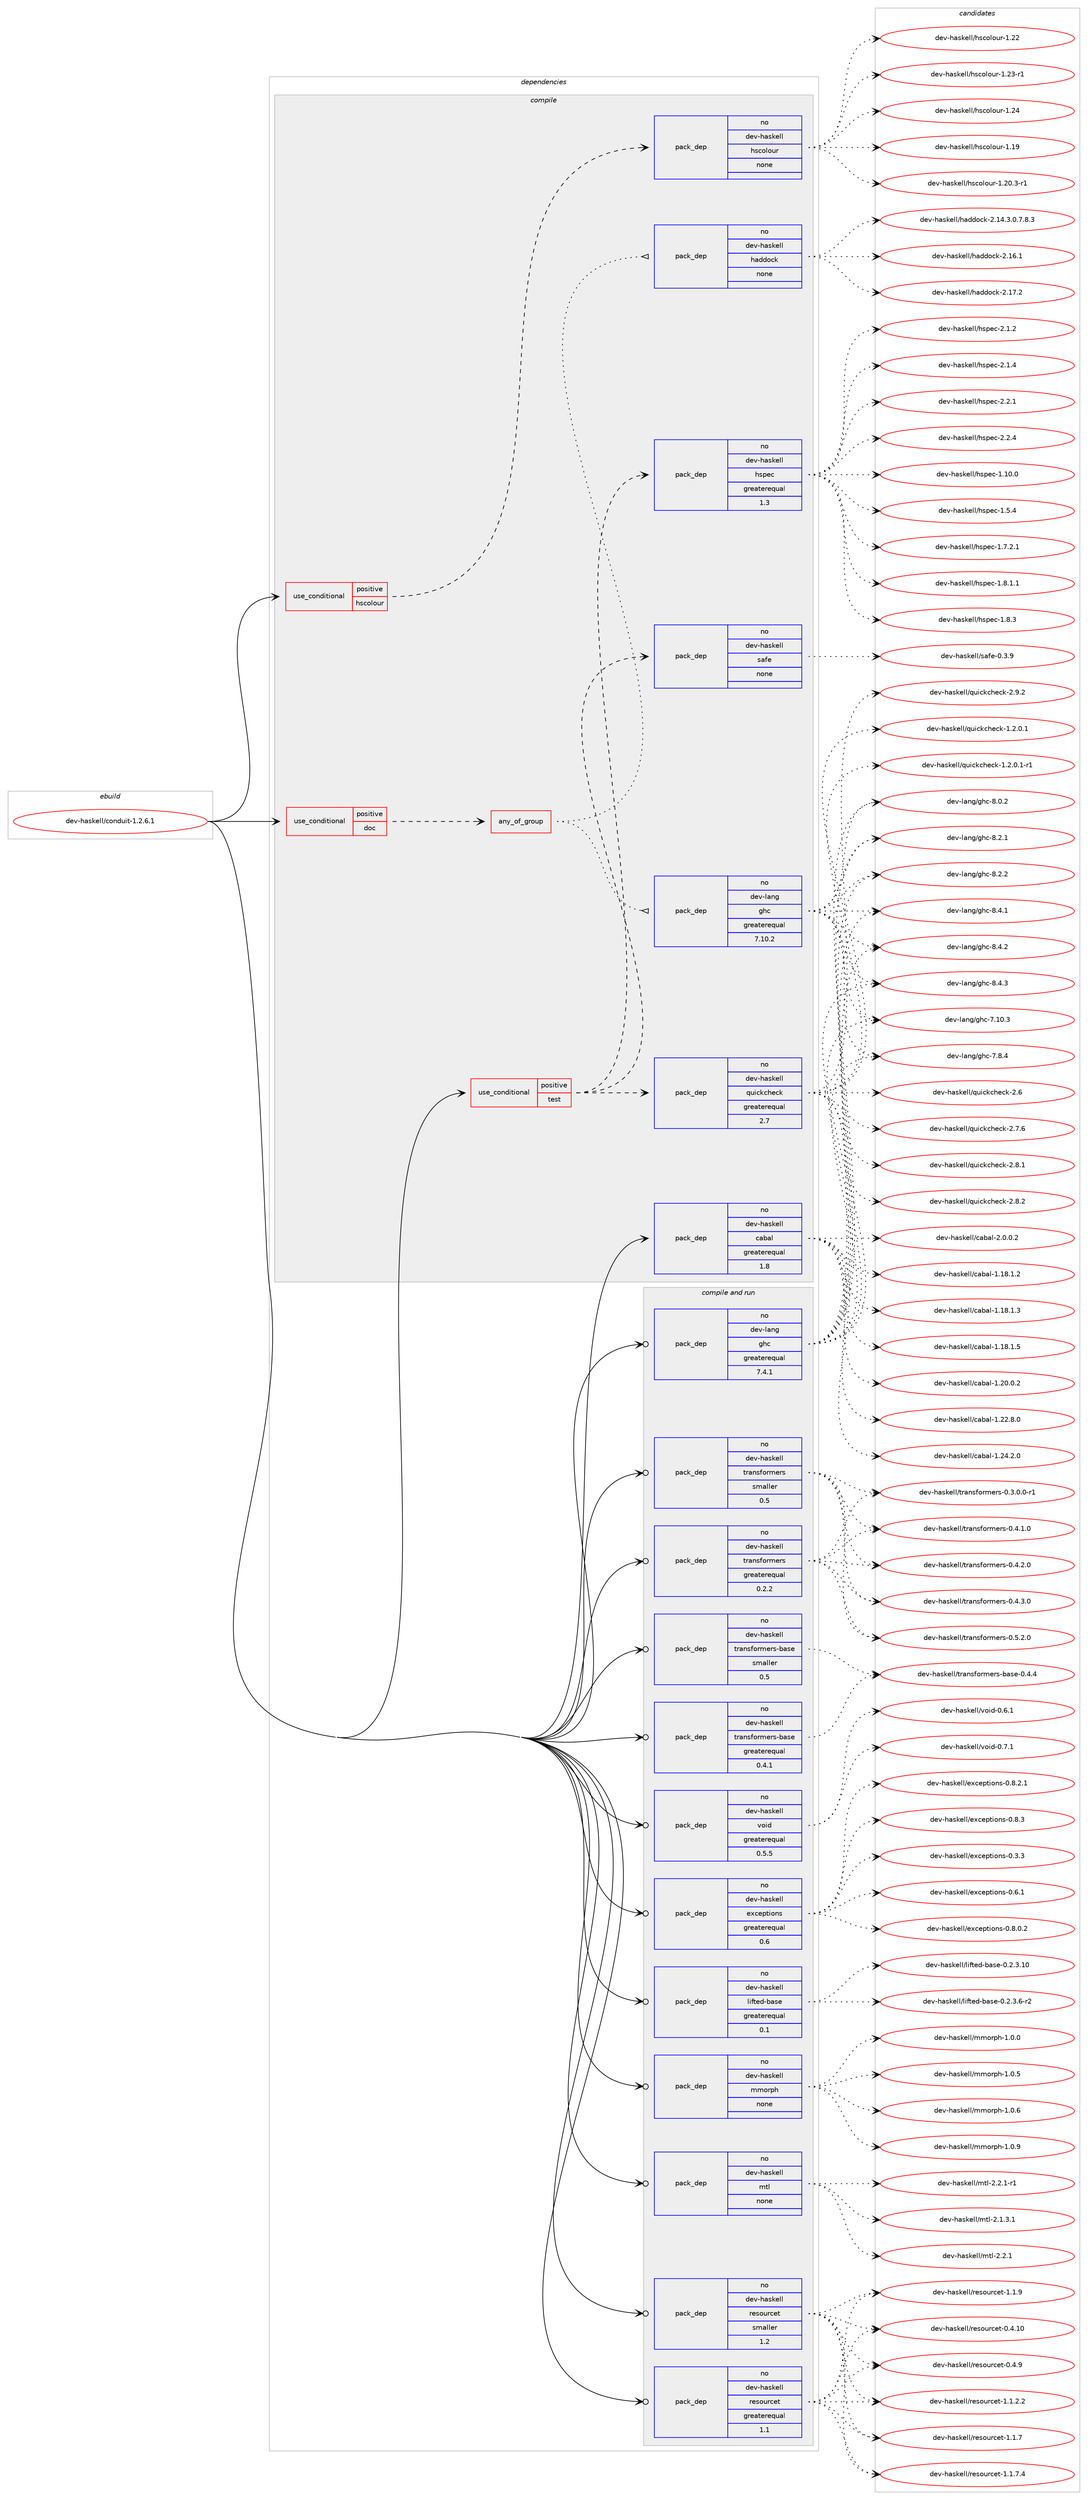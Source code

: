 digraph prolog {

# *************
# Graph options
# *************

newrank=true;
concentrate=true;
compound=true;
graph [rankdir=LR,fontname=Helvetica,fontsize=10,ranksep=1.5];#, ranksep=2.5, nodesep=0.2];
edge  [arrowhead=vee];
node  [fontname=Helvetica,fontsize=10];

# **********
# The ebuild
# **********

subgraph cluster_leftcol {
color=gray;
rank=same;
label=<<i>ebuild</i>>;
id [label="dev-haskell/conduit-1.2.6.1", color=red, width=4, href="../dev-haskell/conduit-1.2.6.1.svg"];
}

# ****************
# The dependencies
# ****************

subgraph cluster_midcol {
color=gray;
label=<<i>dependencies</i>>;
subgraph cluster_compile {
fillcolor="#eeeeee";
style=filled;
label=<<i>compile</i>>;
subgraph cond359084 {
dependency1329416 [label=<<TABLE BORDER="0" CELLBORDER="1" CELLSPACING="0" CELLPADDING="4"><TR><TD ROWSPAN="3" CELLPADDING="10">use_conditional</TD></TR><TR><TD>positive</TD></TR><TR><TD>doc</TD></TR></TABLE>>, shape=none, color=red];
subgraph any20695 {
dependency1329417 [label=<<TABLE BORDER="0" CELLBORDER="1" CELLSPACING="0" CELLPADDING="4"><TR><TD CELLPADDING="10">any_of_group</TD></TR></TABLE>>, shape=none, color=red];subgraph pack949085 {
dependency1329418 [label=<<TABLE BORDER="0" CELLBORDER="1" CELLSPACING="0" CELLPADDING="4" WIDTH="220"><TR><TD ROWSPAN="6" CELLPADDING="30">pack_dep</TD></TR><TR><TD WIDTH="110">no</TD></TR><TR><TD>dev-haskell</TD></TR><TR><TD>haddock</TD></TR><TR><TD>none</TD></TR><TR><TD></TD></TR></TABLE>>, shape=none, color=blue];
}
dependency1329417:e -> dependency1329418:w [weight=20,style="dotted",arrowhead="oinv"];
subgraph pack949086 {
dependency1329419 [label=<<TABLE BORDER="0" CELLBORDER="1" CELLSPACING="0" CELLPADDING="4" WIDTH="220"><TR><TD ROWSPAN="6" CELLPADDING="30">pack_dep</TD></TR><TR><TD WIDTH="110">no</TD></TR><TR><TD>dev-lang</TD></TR><TR><TD>ghc</TD></TR><TR><TD>greaterequal</TD></TR><TR><TD>7.10.2</TD></TR></TABLE>>, shape=none, color=blue];
}
dependency1329417:e -> dependency1329419:w [weight=20,style="dotted",arrowhead="oinv"];
}
dependency1329416:e -> dependency1329417:w [weight=20,style="dashed",arrowhead="vee"];
}
id:e -> dependency1329416:w [weight=20,style="solid",arrowhead="vee"];
subgraph cond359085 {
dependency1329420 [label=<<TABLE BORDER="0" CELLBORDER="1" CELLSPACING="0" CELLPADDING="4"><TR><TD ROWSPAN="3" CELLPADDING="10">use_conditional</TD></TR><TR><TD>positive</TD></TR><TR><TD>hscolour</TD></TR></TABLE>>, shape=none, color=red];
subgraph pack949087 {
dependency1329421 [label=<<TABLE BORDER="0" CELLBORDER="1" CELLSPACING="0" CELLPADDING="4" WIDTH="220"><TR><TD ROWSPAN="6" CELLPADDING="30">pack_dep</TD></TR><TR><TD WIDTH="110">no</TD></TR><TR><TD>dev-haskell</TD></TR><TR><TD>hscolour</TD></TR><TR><TD>none</TD></TR><TR><TD></TD></TR></TABLE>>, shape=none, color=blue];
}
dependency1329420:e -> dependency1329421:w [weight=20,style="dashed",arrowhead="vee"];
}
id:e -> dependency1329420:w [weight=20,style="solid",arrowhead="vee"];
subgraph cond359086 {
dependency1329422 [label=<<TABLE BORDER="0" CELLBORDER="1" CELLSPACING="0" CELLPADDING="4"><TR><TD ROWSPAN="3" CELLPADDING="10">use_conditional</TD></TR><TR><TD>positive</TD></TR><TR><TD>test</TD></TR></TABLE>>, shape=none, color=red];
subgraph pack949088 {
dependency1329423 [label=<<TABLE BORDER="0" CELLBORDER="1" CELLSPACING="0" CELLPADDING="4" WIDTH="220"><TR><TD ROWSPAN="6" CELLPADDING="30">pack_dep</TD></TR><TR><TD WIDTH="110">no</TD></TR><TR><TD>dev-haskell</TD></TR><TR><TD>hspec</TD></TR><TR><TD>greaterequal</TD></TR><TR><TD>1.3</TD></TR></TABLE>>, shape=none, color=blue];
}
dependency1329422:e -> dependency1329423:w [weight=20,style="dashed",arrowhead="vee"];
subgraph pack949089 {
dependency1329424 [label=<<TABLE BORDER="0" CELLBORDER="1" CELLSPACING="0" CELLPADDING="4" WIDTH="220"><TR><TD ROWSPAN="6" CELLPADDING="30">pack_dep</TD></TR><TR><TD WIDTH="110">no</TD></TR><TR><TD>dev-haskell</TD></TR><TR><TD>quickcheck</TD></TR><TR><TD>greaterequal</TD></TR><TR><TD>2.7</TD></TR></TABLE>>, shape=none, color=blue];
}
dependency1329422:e -> dependency1329424:w [weight=20,style="dashed",arrowhead="vee"];
subgraph pack949090 {
dependency1329425 [label=<<TABLE BORDER="0" CELLBORDER="1" CELLSPACING="0" CELLPADDING="4" WIDTH="220"><TR><TD ROWSPAN="6" CELLPADDING="30">pack_dep</TD></TR><TR><TD WIDTH="110">no</TD></TR><TR><TD>dev-haskell</TD></TR><TR><TD>safe</TD></TR><TR><TD>none</TD></TR><TR><TD></TD></TR></TABLE>>, shape=none, color=blue];
}
dependency1329422:e -> dependency1329425:w [weight=20,style="dashed",arrowhead="vee"];
}
id:e -> dependency1329422:w [weight=20,style="solid",arrowhead="vee"];
subgraph pack949091 {
dependency1329426 [label=<<TABLE BORDER="0" CELLBORDER="1" CELLSPACING="0" CELLPADDING="4" WIDTH="220"><TR><TD ROWSPAN="6" CELLPADDING="30">pack_dep</TD></TR><TR><TD WIDTH="110">no</TD></TR><TR><TD>dev-haskell</TD></TR><TR><TD>cabal</TD></TR><TR><TD>greaterequal</TD></TR><TR><TD>1.8</TD></TR></TABLE>>, shape=none, color=blue];
}
id:e -> dependency1329426:w [weight=20,style="solid",arrowhead="vee"];
}
subgraph cluster_compileandrun {
fillcolor="#eeeeee";
style=filled;
label=<<i>compile and run</i>>;
subgraph pack949092 {
dependency1329427 [label=<<TABLE BORDER="0" CELLBORDER="1" CELLSPACING="0" CELLPADDING="4" WIDTH="220"><TR><TD ROWSPAN="6" CELLPADDING="30">pack_dep</TD></TR><TR><TD WIDTH="110">no</TD></TR><TR><TD>dev-haskell</TD></TR><TR><TD>exceptions</TD></TR><TR><TD>greaterequal</TD></TR><TR><TD>0.6</TD></TR></TABLE>>, shape=none, color=blue];
}
id:e -> dependency1329427:w [weight=20,style="solid",arrowhead="odotvee"];
subgraph pack949093 {
dependency1329428 [label=<<TABLE BORDER="0" CELLBORDER="1" CELLSPACING="0" CELLPADDING="4" WIDTH="220"><TR><TD ROWSPAN="6" CELLPADDING="30">pack_dep</TD></TR><TR><TD WIDTH="110">no</TD></TR><TR><TD>dev-haskell</TD></TR><TR><TD>lifted-base</TD></TR><TR><TD>greaterequal</TD></TR><TR><TD>0.1</TD></TR></TABLE>>, shape=none, color=blue];
}
id:e -> dependency1329428:w [weight=20,style="solid",arrowhead="odotvee"];
subgraph pack949094 {
dependency1329429 [label=<<TABLE BORDER="0" CELLBORDER="1" CELLSPACING="0" CELLPADDING="4" WIDTH="220"><TR><TD ROWSPAN="6" CELLPADDING="30">pack_dep</TD></TR><TR><TD WIDTH="110">no</TD></TR><TR><TD>dev-haskell</TD></TR><TR><TD>mmorph</TD></TR><TR><TD>none</TD></TR><TR><TD></TD></TR></TABLE>>, shape=none, color=blue];
}
id:e -> dependency1329429:w [weight=20,style="solid",arrowhead="odotvee"];
subgraph pack949095 {
dependency1329430 [label=<<TABLE BORDER="0" CELLBORDER="1" CELLSPACING="0" CELLPADDING="4" WIDTH="220"><TR><TD ROWSPAN="6" CELLPADDING="30">pack_dep</TD></TR><TR><TD WIDTH="110">no</TD></TR><TR><TD>dev-haskell</TD></TR><TR><TD>mtl</TD></TR><TR><TD>none</TD></TR><TR><TD></TD></TR></TABLE>>, shape=none, color=blue];
}
id:e -> dependency1329430:w [weight=20,style="solid",arrowhead="odotvee"];
subgraph pack949096 {
dependency1329431 [label=<<TABLE BORDER="0" CELLBORDER="1" CELLSPACING="0" CELLPADDING="4" WIDTH="220"><TR><TD ROWSPAN="6" CELLPADDING="30">pack_dep</TD></TR><TR><TD WIDTH="110">no</TD></TR><TR><TD>dev-haskell</TD></TR><TR><TD>resourcet</TD></TR><TR><TD>greaterequal</TD></TR><TR><TD>1.1</TD></TR></TABLE>>, shape=none, color=blue];
}
id:e -> dependency1329431:w [weight=20,style="solid",arrowhead="odotvee"];
subgraph pack949097 {
dependency1329432 [label=<<TABLE BORDER="0" CELLBORDER="1" CELLSPACING="0" CELLPADDING="4" WIDTH="220"><TR><TD ROWSPAN="6" CELLPADDING="30">pack_dep</TD></TR><TR><TD WIDTH="110">no</TD></TR><TR><TD>dev-haskell</TD></TR><TR><TD>resourcet</TD></TR><TR><TD>smaller</TD></TR><TR><TD>1.2</TD></TR></TABLE>>, shape=none, color=blue];
}
id:e -> dependency1329432:w [weight=20,style="solid",arrowhead="odotvee"];
subgraph pack949098 {
dependency1329433 [label=<<TABLE BORDER="0" CELLBORDER="1" CELLSPACING="0" CELLPADDING="4" WIDTH="220"><TR><TD ROWSPAN="6" CELLPADDING="30">pack_dep</TD></TR><TR><TD WIDTH="110">no</TD></TR><TR><TD>dev-haskell</TD></TR><TR><TD>transformers</TD></TR><TR><TD>greaterequal</TD></TR><TR><TD>0.2.2</TD></TR></TABLE>>, shape=none, color=blue];
}
id:e -> dependency1329433:w [weight=20,style="solid",arrowhead="odotvee"];
subgraph pack949099 {
dependency1329434 [label=<<TABLE BORDER="0" CELLBORDER="1" CELLSPACING="0" CELLPADDING="4" WIDTH="220"><TR><TD ROWSPAN="6" CELLPADDING="30">pack_dep</TD></TR><TR><TD WIDTH="110">no</TD></TR><TR><TD>dev-haskell</TD></TR><TR><TD>transformers</TD></TR><TR><TD>smaller</TD></TR><TR><TD>0.5</TD></TR></TABLE>>, shape=none, color=blue];
}
id:e -> dependency1329434:w [weight=20,style="solid",arrowhead="odotvee"];
subgraph pack949100 {
dependency1329435 [label=<<TABLE BORDER="0" CELLBORDER="1" CELLSPACING="0" CELLPADDING="4" WIDTH="220"><TR><TD ROWSPAN="6" CELLPADDING="30">pack_dep</TD></TR><TR><TD WIDTH="110">no</TD></TR><TR><TD>dev-haskell</TD></TR><TR><TD>transformers-base</TD></TR><TR><TD>greaterequal</TD></TR><TR><TD>0.4.1</TD></TR></TABLE>>, shape=none, color=blue];
}
id:e -> dependency1329435:w [weight=20,style="solid",arrowhead="odotvee"];
subgraph pack949101 {
dependency1329436 [label=<<TABLE BORDER="0" CELLBORDER="1" CELLSPACING="0" CELLPADDING="4" WIDTH="220"><TR><TD ROWSPAN="6" CELLPADDING="30">pack_dep</TD></TR><TR><TD WIDTH="110">no</TD></TR><TR><TD>dev-haskell</TD></TR><TR><TD>transformers-base</TD></TR><TR><TD>smaller</TD></TR><TR><TD>0.5</TD></TR></TABLE>>, shape=none, color=blue];
}
id:e -> dependency1329436:w [weight=20,style="solid",arrowhead="odotvee"];
subgraph pack949102 {
dependency1329437 [label=<<TABLE BORDER="0" CELLBORDER="1" CELLSPACING="0" CELLPADDING="4" WIDTH="220"><TR><TD ROWSPAN="6" CELLPADDING="30">pack_dep</TD></TR><TR><TD WIDTH="110">no</TD></TR><TR><TD>dev-haskell</TD></TR><TR><TD>void</TD></TR><TR><TD>greaterequal</TD></TR><TR><TD>0.5.5</TD></TR></TABLE>>, shape=none, color=blue];
}
id:e -> dependency1329437:w [weight=20,style="solid",arrowhead="odotvee"];
subgraph pack949103 {
dependency1329438 [label=<<TABLE BORDER="0" CELLBORDER="1" CELLSPACING="0" CELLPADDING="4" WIDTH="220"><TR><TD ROWSPAN="6" CELLPADDING="30">pack_dep</TD></TR><TR><TD WIDTH="110">no</TD></TR><TR><TD>dev-lang</TD></TR><TR><TD>ghc</TD></TR><TR><TD>greaterequal</TD></TR><TR><TD>7.4.1</TD></TR></TABLE>>, shape=none, color=blue];
}
id:e -> dependency1329438:w [weight=20,style="solid",arrowhead="odotvee"];
}
subgraph cluster_run {
fillcolor="#eeeeee";
style=filled;
label=<<i>run</i>>;
}
}

# **************
# The candidates
# **************

subgraph cluster_choices {
rank=same;
color=gray;
label=<<i>candidates</i>>;

subgraph choice949085 {
color=black;
nodesep=1;
choice1001011184510497115107101108108471049710010011199107455046495246514648465546564651 [label="dev-haskell/haddock-2.14.3.0.7.8.3", color=red, width=4,href="../dev-haskell/haddock-2.14.3.0.7.8.3.svg"];
choice100101118451049711510710110810847104971001001119910745504649544649 [label="dev-haskell/haddock-2.16.1", color=red, width=4,href="../dev-haskell/haddock-2.16.1.svg"];
choice100101118451049711510710110810847104971001001119910745504649554650 [label="dev-haskell/haddock-2.17.2", color=red, width=4,href="../dev-haskell/haddock-2.17.2.svg"];
dependency1329418:e -> choice1001011184510497115107101108108471049710010011199107455046495246514648465546564651:w [style=dotted,weight="100"];
dependency1329418:e -> choice100101118451049711510710110810847104971001001119910745504649544649:w [style=dotted,weight="100"];
dependency1329418:e -> choice100101118451049711510710110810847104971001001119910745504649554650:w [style=dotted,weight="100"];
}
subgraph choice949086 {
color=black;
nodesep=1;
choice1001011184510897110103471031049945554649484651 [label="dev-lang/ghc-7.10.3", color=red, width=4,href="../dev-lang/ghc-7.10.3.svg"];
choice10010111845108971101034710310499455546564652 [label="dev-lang/ghc-7.8.4", color=red, width=4,href="../dev-lang/ghc-7.8.4.svg"];
choice10010111845108971101034710310499455646484650 [label="dev-lang/ghc-8.0.2", color=red, width=4,href="../dev-lang/ghc-8.0.2.svg"];
choice10010111845108971101034710310499455646504649 [label="dev-lang/ghc-8.2.1", color=red, width=4,href="../dev-lang/ghc-8.2.1.svg"];
choice10010111845108971101034710310499455646504650 [label="dev-lang/ghc-8.2.2", color=red, width=4,href="../dev-lang/ghc-8.2.2.svg"];
choice10010111845108971101034710310499455646524649 [label="dev-lang/ghc-8.4.1", color=red, width=4,href="../dev-lang/ghc-8.4.1.svg"];
choice10010111845108971101034710310499455646524650 [label="dev-lang/ghc-8.4.2", color=red, width=4,href="../dev-lang/ghc-8.4.2.svg"];
choice10010111845108971101034710310499455646524651 [label="dev-lang/ghc-8.4.3", color=red, width=4,href="../dev-lang/ghc-8.4.3.svg"];
dependency1329419:e -> choice1001011184510897110103471031049945554649484651:w [style=dotted,weight="100"];
dependency1329419:e -> choice10010111845108971101034710310499455546564652:w [style=dotted,weight="100"];
dependency1329419:e -> choice10010111845108971101034710310499455646484650:w [style=dotted,weight="100"];
dependency1329419:e -> choice10010111845108971101034710310499455646504649:w [style=dotted,weight="100"];
dependency1329419:e -> choice10010111845108971101034710310499455646504650:w [style=dotted,weight="100"];
dependency1329419:e -> choice10010111845108971101034710310499455646524649:w [style=dotted,weight="100"];
dependency1329419:e -> choice10010111845108971101034710310499455646524650:w [style=dotted,weight="100"];
dependency1329419:e -> choice10010111845108971101034710310499455646524651:w [style=dotted,weight="100"];
}
subgraph choice949087 {
color=black;
nodesep=1;
choice100101118451049711510710110810847104115991111081111171144549464957 [label="dev-haskell/hscolour-1.19", color=red, width=4,href="../dev-haskell/hscolour-1.19.svg"];
choice10010111845104971151071011081084710411599111108111117114454946504846514511449 [label="dev-haskell/hscolour-1.20.3-r1", color=red, width=4,href="../dev-haskell/hscolour-1.20.3-r1.svg"];
choice100101118451049711510710110810847104115991111081111171144549465050 [label="dev-haskell/hscolour-1.22", color=red, width=4,href="../dev-haskell/hscolour-1.22.svg"];
choice1001011184510497115107101108108471041159911110811111711445494650514511449 [label="dev-haskell/hscolour-1.23-r1", color=red, width=4,href="../dev-haskell/hscolour-1.23-r1.svg"];
choice100101118451049711510710110810847104115991111081111171144549465052 [label="dev-haskell/hscolour-1.24", color=red, width=4,href="../dev-haskell/hscolour-1.24.svg"];
dependency1329421:e -> choice100101118451049711510710110810847104115991111081111171144549464957:w [style=dotted,weight="100"];
dependency1329421:e -> choice10010111845104971151071011081084710411599111108111117114454946504846514511449:w [style=dotted,weight="100"];
dependency1329421:e -> choice100101118451049711510710110810847104115991111081111171144549465050:w [style=dotted,weight="100"];
dependency1329421:e -> choice1001011184510497115107101108108471041159911110811111711445494650514511449:w [style=dotted,weight="100"];
dependency1329421:e -> choice100101118451049711510710110810847104115991111081111171144549465052:w [style=dotted,weight="100"];
}
subgraph choice949088 {
color=black;
nodesep=1;
choice1001011184510497115107101108108471041151121019945494649484648 [label="dev-haskell/hspec-1.10.0", color=red, width=4,href="../dev-haskell/hspec-1.10.0.svg"];
choice10010111845104971151071011081084710411511210199454946534652 [label="dev-haskell/hspec-1.5.4", color=red, width=4,href="../dev-haskell/hspec-1.5.4.svg"];
choice100101118451049711510710110810847104115112101994549465546504649 [label="dev-haskell/hspec-1.7.2.1", color=red, width=4,href="../dev-haskell/hspec-1.7.2.1.svg"];
choice100101118451049711510710110810847104115112101994549465646494649 [label="dev-haskell/hspec-1.8.1.1", color=red, width=4,href="../dev-haskell/hspec-1.8.1.1.svg"];
choice10010111845104971151071011081084710411511210199454946564651 [label="dev-haskell/hspec-1.8.3", color=red, width=4,href="../dev-haskell/hspec-1.8.3.svg"];
choice10010111845104971151071011081084710411511210199455046494650 [label="dev-haskell/hspec-2.1.2", color=red, width=4,href="../dev-haskell/hspec-2.1.2.svg"];
choice10010111845104971151071011081084710411511210199455046494652 [label="dev-haskell/hspec-2.1.4", color=red, width=4,href="../dev-haskell/hspec-2.1.4.svg"];
choice10010111845104971151071011081084710411511210199455046504649 [label="dev-haskell/hspec-2.2.1", color=red, width=4,href="../dev-haskell/hspec-2.2.1.svg"];
choice10010111845104971151071011081084710411511210199455046504652 [label="dev-haskell/hspec-2.2.4", color=red, width=4,href="../dev-haskell/hspec-2.2.4.svg"];
dependency1329423:e -> choice1001011184510497115107101108108471041151121019945494649484648:w [style=dotted,weight="100"];
dependency1329423:e -> choice10010111845104971151071011081084710411511210199454946534652:w [style=dotted,weight="100"];
dependency1329423:e -> choice100101118451049711510710110810847104115112101994549465546504649:w [style=dotted,weight="100"];
dependency1329423:e -> choice100101118451049711510710110810847104115112101994549465646494649:w [style=dotted,weight="100"];
dependency1329423:e -> choice10010111845104971151071011081084710411511210199454946564651:w [style=dotted,weight="100"];
dependency1329423:e -> choice10010111845104971151071011081084710411511210199455046494650:w [style=dotted,weight="100"];
dependency1329423:e -> choice10010111845104971151071011081084710411511210199455046494652:w [style=dotted,weight="100"];
dependency1329423:e -> choice10010111845104971151071011081084710411511210199455046504649:w [style=dotted,weight="100"];
dependency1329423:e -> choice10010111845104971151071011081084710411511210199455046504652:w [style=dotted,weight="100"];
}
subgraph choice949089 {
color=black;
nodesep=1;
choice1001011184510497115107101108108471131171059910799104101991074549465046484649 [label="dev-haskell/quickcheck-1.2.0.1", color=red, width=4,href="../dev-haskell/quickcheck-1.2.0.1.svg"];
choice10010111845104971151071011081084711311710599107991041019910745494650464846494511449 [label="dev-haskell/quickcheck-1.2.0.1-r1", color=red, width=4,href="../dev-haskell/quickcheck-1.2.0.1-r1.svg"];
choice10010111845104971151071011081084711311710599107991041019910745504654 [label="dev-haskell/quickcheck-2.6", color=red, width=4,href="../dev-haskell/quickcheck-2.6.svg"];
choice100101118451049711510710110810847113117105991079910410199107455046554654 [label="dev-haskell/quickcheck-2.7.6", color=red, width=4,href="../dev-haskell/quickcheck-2.7.6.svg"];
choice100101118451049711510710110810847113117105991079910410199107455046564649 [label="dev-haskell/quickcheck-2.8.1", color=red, width=4,href="../dev-haskell/quickcheck-2.8.1.svg"];
choice100101118451049711510710110810847113117105991079910410199107455046564650 [label="dev-haskell/quickcheck-2.8.2", color=red, width=4,href="../dev-haskell/quickcheck-2.8.2.svg"];
choice100101118451049711510710110810847113117105991079910410199107455046574650 [label="dev-haskell/quickcheck-2.9.2", color=red, width=4,href="../dev-haskell/quickcheck-2.9.2.svg"];
dependency1329424:e -> choice1001011184510497115107101108108471131171059910799104101991074549465046484649:w [style=dotted,weight="100"];
dependency1329424:e -> choice10010111845104971151071011081084711311710599107991041019910745494650464846494511449:w [style=dotted,weight="100"];
dependency1329424:e -> choice10010111845104971151071011081084711311710599107991041019910745504654:w [style=dotted,weight="100"];
dependency1329424:e -> choice100101118451049711510710110810847113117105991079910410199107455046554654:w [style=dotted,weight="100"];
dependency1329424:e -> choice100101118451049711510710110810847113117105991079910410199107455046564649:w [style=dotted,weight="100"];
dependency1329424:e -> choice100101118451049711510710110810847113117105991079910410199107455046564650:w [style=dotted,weight="100"];
dependency1329424:e -> choice100101118451049711510710110810847113117105991079910410199107455046574650:w [style=dotted,weight="100"];
}
subgraph choice949090 {
color=black;
nodesep=1;
choice10010111845104971151071011081084711597102101454846514657 [label="dev-haskell/safe-0.3.9", color=red, width=4,href="../dev-haskell/safe-0.3.9.svg"];
dependency1329425:e -> choice10010111845104971151071011081084711597102101454846514657:w [style=dotted,weight="100"];
}
subgraph choice949091 {
color=black;
nodesep=1;
choice10010111845104971151071011081084799979897108454946495646494650 [label="dev-haskell/cabal-1.18.1.2", color=red, width=4,href="../dev-haskell/cabal-1.18.1.2.svg"];
choice10010111845104971151071011081084799979897108454946495646494651 [label="dev-haskell/cabal-1.18.1.3", color=red, width=4,href="../dev-haskell/cabal-1.18.1.3.svg"];
choice10010111845104971151071011081084799979897108454946495646494653 [label="dev-haskell/cabal-1.18.1.5", color=red, width=4,href="../dev-haskell/cabal-1.18.1.5.svg"];
choice10010111845104971151071011081084799979897108454946504846484650 [label="dev-haskell/cabal-1.20.0.2", color=red, width=4,href="../dev-haskell/cabal-1.20.0.2.svg"];
choice10010111845104971151071011081084799979897108454946505046564648 [label="dev-haskell/cabal-1.22.8.0", color=red, width=4,href="../dev-haskell/cabal-1.22.8.0.svg"];
choice10010111845104971151071011081084799979897108454946505246504648 [label="dev-haskell/cabal-1.24.2.0", color=red, width=4,href="../dev-haskell/cabal-1.24.2.0.svg"];
choice100101118451049711510710110810847999798971084550464846484650 [label="dev-haskell/cabal-2.0.0.2", color=red, width=4,href="../dev-haskell/cabal-2.0.0.2.svg"];
dependency1329426:e -> choice10010111845104971151071011081084799979897108454946495646494650:w [style=dotted,weight="100"];
dependency1329426:e -> choice10010111845104971151071011081084799979897108454946495646494651:w [style=dotted,weight="100"];
dependency1329426:e -> choice10010111845104971151071011081084799979897108454946495646494653:w [style=dotted,weight="100"];
dependency1329426:e -> choice10010111845104971151071011081084799979897108454946504846484650:w [style=dotted,weight="100"];
dependency1329426:e -> choice10010111845104971151071011081084799979897108454946505046564648:w [style=dotted,weight="100"];
dependency1329426:e -> choice10010111845104971151071011081084799979897108454946505246504648:w [style=dotted,weight="100"];
dependency1329426:e -> choice100101118451049711510710110810847999798971084550464846484650:w [style=dotted,weight="100"];
}
subgraph choice949092 {
color=black;
nodesep=1;
choice10010111845104971151071011081084710112099101112116105111110115454846514651 [label="dev-haskell/exceptions-0.3.3", color=red, width=4,href="../dev-haskell/exceptions-0.3.3.svg"];
choice10010111845104971151071011081084710112099101112116105111110115454846544649 [label="dev-haskell/exceptions-0.6.1", color=red, width=4,href="../dev-haskell/exceptions-0.6.1.svg"];
choice100101118451049711510710110810847101120991011121161051111101154548465646484650 [label="dev-haskell/exceptions-0.8.0.2", color=red, width=4,href="../dev-haskell/exceptions-0.8.0.2.svg"];
choice100101118451049711510710110810847101120991011121161051111101154548465646504649 [label="dev-haskell/exceptions-0.8.2.1", color=red, width=4,href="../dev-haskell/exceptions-0.8.2.1.svg"];
choice10010111845104971151071011081084710112099101112116105111110115454846564651 [label="dev-haskell/exceptions-0.8.3", color=red, width=4,href="../dev-haskell/exceptions-0.8.3.svg"];
dependency1329427:e -> choice10010111845104971151071011081084710112099101112116105111110115454846514651:w [style=dotted,weight="100"];
dependency1329427:e -> choice10010111845104971151071011081084710112099101112116105111110115454846544649:w [style=dotted,weight="100"];
dependency1329427:e -> choice100101118451049711510710110810847101120991011121161051111101154548465646484650:w [style=dotted,weight="100"];
dependency1329427:e -> choice100101118451049711510710110810847101120991011121161051111101154548465646504649:w [style=dotted,weight="100"];
dependency1329427:e -> choice10010111845104971151071011081084710112099101112116105111110115454846564651:w [style=dotted,weight="100"];
}
subgraph choice949093 {
color=black;
nodesep=1;
choice100101118451049711510710110810847108105102116101100459897115101454846504651464948 [label="dev-haskell/lifted-base-0.2.3.10", color=red, width=4,href="../dev-haskell/lifted-base-0.2.3.10.svg"];
choice10010111845104971151071011081084710810510211610110045989711510145484650465146544511450 [label="dev-haskell/lifted-base-0.2.3.6-r2", color=red, width=4,href="../dev-haskell/lifted-base-0.2.3.6-r2.svg"];
dependency1329428:e -> choice100101118451049711510710110810847108105102116101100459897115101454846504651464948:w [style=dotted,weight="100"];
dependency1329428:e -> choice10010111845104971151071011081084710810510211610110045989711510145484650465146544511450:w [style=dotted,weight="100"];
}
subgraph choice949094 {
color=black;
nodesep=1;
choice100101118451049711510710110810847109109111114112104454946484648 [label="dev-haskell/mmorph-1.0.0", color=red, width=4,href="../dev-haskell/mmorph-1.0.0.svg"];
choice100101118451049711510710110810847109109111114112104454946484653 [label="dev-haskell/mmorph-1.0.5", color=red, width=4,href="../dev-haskell/mmorph-1.0.5.svg"];
choice100101118451049711510710110810847109109111114112104454946484654 [label="dev-haskell/mmorph-1.0.6", color=red, width=4,href="../dev-haskell/mmorph-1.0.6.svg"];
choice100101118451049711510710110810847109109111114112104454946484657 [label="dev-haskell/mmorph-1.0.9", color=red, width=4,href="../dev-haskell/mmorph-1.0.9.svg"];
dependency1329429:e -> choice100101118451049711510710110810847109109111114112104454946484648:w [style=dotted,weight="100"];
dependency1329429:e -> choice100101118451049711510710110810847109109111114112104454946484653:w [style=dotted,weight="100"];
dependency1329429:e -> choice100101118451049711510710110810847109109111114112104454946484654:w [style=dotted,weight="100"];
dependency1329429:e -> choice100101118451049711510710110810847109109111114112104454946484657:w [style=dotted,weight="100"];
}
subgraph choice949095 {
color=black;
nodesep=1;
choice1001011184510497115107101108108471091161084550464946514649 [label="dev-haskell/mtl-2.1.3.1", color=red, width=4,href="../dev-haskell/mtl-2.1.3.1.svg"];
choice100101118451049711510710110810847109116108455046504649 [label="dev-haskell/mtl-2.2.1", color=red, width=4,href="../dev-haskell/mtl-2.2.1.svg"];
choice1001011184510497115107101108108471091161084550465046494511449 [label="dev-haskell/mtl-2.2.1-r1", color=red, width=4,href="../dev-haskell/mtl-2.2.1-r1.svg"];
dependency1329430:e -> choice1001011184510497115107101108108471091161084550464946514649:w [style=dotted,weight="100"];
dependency1329430:e -> choice100101118451049711510710110810847109116108455046504649:w [style=dotted,weight="100"];
dependency1329430:e -> choice1001011184510497115107101108108471091161084550465046494511449:w [style=dotted,weight="100"];
}
subgraph choice949096 {
color=black;
nodesep=1;
choice1001011184510497115107101108108471141011151111171149910111645484652464948 [label="dev-haskell/resourcet-0.4.10", color=red, width=4,href="../dev-haskell/resourcet-0.4.10.svg"];
choice10010111845104971151071011081084711410111511111711499101116454846524657 [label="dev-haskell/resourcet-0.4.9", color=red, width=4,href="../dev-haskell/resourcet-0.4.9.svg"];
choice100101118451049711510710110810847114101115111117114991011164549464946504650 [label="dev-haskell/resourcet-1.1.2.2", color=red, width=4,href="../dev-haskell/resourcet-1.1.2.2.svg"];
choice10010111845104971151071011081084711410111511111711499101116454946494655 [label="dev-haskell/resourcet-1.1.7", color=red, width=4,href="../dev-haskell/resourcet-1.1.7.svg"];
choice100101118451049711510710110810847114101115111117114991011164549464946554652 [label="dev-haskell/resourcet-1.1.7.4", color=red, width=4,href="../dev-haskell/resourcet-1.1.7.4.svg"];
choice10010111845104971151071011081084711410111511111711499101116454946494657 [label="dev-haskell/resourcet-1.1.9", color=red, width=4,href="../dev-haskell/resourcet-1.1.9.svg"];
dependency1329431:e -> choice1001011184510497115107101108108471141011151111171149910111645484652464948:w [style=dotted,weight="100"];
dependency1329431:e -> choice10010111845104971151071011081084711410111511111711499101116454846524657:w [style=dotted,weight="100"];
dependency1329431:e -> choice100101118451049711510710110810847114101115111117114991011164549464946504650:w [style=dotted,weight="100"];
dependency1329431:e -> choice10010111845104971151071011081084711410111511111711499101116454946494655:w [style=dotted,weight="100"];
dependency1329431:e -> choice100101118451049711510710110810847114101115111117114991011164549464946554652:w [style=dotted,weight="100"];
dependency1329431:e -> choice10010111845104971151071011081084711410111511111711499101116454946494657:w [style=dotted,weight="100"];
}
subgraph choice949097 {
color=black;
nodesep=1;
choice1001011184510497115107101108108471141011151111171149910111645484652464948 [label="dev-haskell/resourcet-0.4.10", color=red, width=4,href="../dev-haskell/resourcet-0.4.10.svg"];
choice10010111845104971151071011081084711410111511111711499101116454846524657 [label="dev-haskell/resourcet-0.4.9", color=red, width=4,href="../dev-haskell/resourcet-0.4.9.svg"];
choice100101118451049711510710110810847114101115111117114991011164549464946504650 [label="dev-haskell/resourcet-1.1.2.2", color=red, width=4,href="../dev-haskell/resourcet-1.1.2.2.svg"];
choice10010111845104971151071011081084711410111511111711499101116454946494655 [label="dev-haskell/resourcet-1.1.7", color=red, width=4,href="../dev-haskell/resourcet-1.1.7.svg"];
choice100101118451049711510710110810847114101115111117114991011164549464946554652 [label="dev-haskell/resourcet-1.1.7.4", color=red, width=4,href="../dev-haskell/resourcet-1.1.7.4.svg"];
choice10010111845104971151071011081084711410111511111711499101116454946494657 [label="dev-haskell/resourcet-1.1.9", color=red, width=4,href="../dev-haskell/resourcet-1.1.9.svg"];
dependency1329432:e -> choice1001011184510497115107101108108471141011151111171149910111645484652464948:w [style=dotted,weight="100"];
dependency1329432:e -> choice10010111845104971151071011081084711410111511111711499101116454846524657:w [style=dotted,weight="100"];
dependency1329432:e -> choice100101118451049711510710110810847114101115111117114991011164549464946504650:w [style=dotted,weight="100"];
dependency1329432:e -> choice10010111845104971151071011081084711410111511111711499101116454946494655:w [style=dotted,weight="100"];
dependency1329432:e -> choice100101118451049711510710110810847114101115111117114991011164549464946554652:w [style=dotted,weight="100"];
dependency1329432:e -> choice10010111845104971151071011081084711410111511111711499101116454946494657:w [style=dotted,weight="100"];
}
subgraph choice949098 {
color=black;
nodesep=1;
choice1001011184510497115107101108108471161149711011510211111410910111411545484651464846484511449 [label="dev-haskell/transformers-0.3.0.0-r1", color=red, width=4,href="../dev-haskell/transformers-0.3.0.0-r1.svg"];
choice100101118451049711510710110810847116114971101151021111141091011141154548465246494648 [label="dev-haskell/transformers-0.4.1.0", color=red, width=4,href="../dev-haskell/transformers-0.4.1.0.svg"];
choice100101118451049711510710110810847116114971101151021111141091011141154548465246504648 [label="dev-haskell/transformers-0.4.2.0", color=red, width=4,href="../dev-haskell/transformers-0.4.2.0.svg"];
choice100101118451049711510710110810847116114971101151021111141091011141154548465246514648 [label="dev-haskell/transformers-0.4.3.0", color=red, width=4,href="../dev-haskell/transformers-0.4.3.0.svg"];
choice100101118451049711510710110810847116114971101151021111141091011141154548465346504648 [label="dev-haskell/transformers-0.5.2.0", color=red, width=4,href="../dev-haskell/transformers-0.5.2.0.svg"];
dependency1329433:e -> choice1001011184510497115107101108108471161149711011510211111410910111411545484651464846484511449:w [style=dotted,weight="100"];
dependency1329433:e -> choice100101118451049711510710110810847116114971101151021111141091011141154548465246494648:w [style=dotted,weight="100"];
dependency1329433:e -> choice100101118451049711510710110810847116114971101151021111141091011141154548465246504648:w [style=dotted,weight="100"];
dependency1329433:e -> choice100101118451049711510710110810847116114971101151021111141091011141154548465246514648:w [style=dotted,weight="100"];
dependency1329433:e -> choice100101118451049711510710110810847116114971101151021111141091011141154548465346504648:w [style=dotted,weight="100"];
}
subgraph choice949099 {
color=black;
nodesep=1;
choice1001011184510497115107101108108471161149711011510211111410910111411545484651464846484511449 [label="dev-haskell/transformers-0.3.0.0-r1", color=red, width=4,href="../dev-haskell/transformers-0.3.0.0-r1.svg"];
choice100101118451049711510710110810847116114971101151021111141091011141154548465246494648 [label="dev-haskell/transformers-0.4.1.0", color=red, width=4,href="../dev-haskell/transformers-0.4.1.0.svg"];
choice100101118451049711510710110810847116114971101151021111141091011141154548465246504648 [label="dev-haskell/transformers-0.4.2.0", color=red, width=4,href="../dev-haskell/transformers-0.4.2.0.svg"];
choice100101118451049711510710110810847116114971101151021111141091011141154548465246514648 [label="dev-haskell/transformers-0.4.3.0", color=red, width=4,href="../dev-haskell/transformers-0.4.3.0.svg"];
choice100101118451049711510710110810847116114971101151021111141091011141154548465346504648 [label="dev-haskell/transformers-0.5.2.0", color=red, width=4,href="../dev-haskell/transformers-0.5.2.0.svg"];
dependency1329434:e -> choice1001011184510497115107101108108471161149711011510211111410910111411545484651464846484511449:w [style=dotted,weight="100"];
dependency1329434:e -> choice100101118451049711510710110810847116114971101151021111141091011141154548465246494648:w [style=dotted,weight="100"];
dependency1329434:e -> choice100101118451049711510710110810847116114971101151021111141091011141154548465246504648:w [style=dotted,weight="100"];
dependency1329434:e -> choice100101118451049711510710110810847116114971101151021111141091011141154548465246514648:w [style=dotted,weight="100"];
dependency1329434:e -> choice100101118451049711510710110810847116114971101151021111141091011141154548465346504648:w [style=dotted,weight="100"];
}
subgraph choice949100 {
color=black;
nodesep=1;
choice10010111845104971151071011081084711611497110115102111114109101114115459897115101454846524652 [label="dev-haskell/transformers-base-0.4.4", color=red, width=4,href="../dev-haskell/transformers-base-0.4.4.svg"];
dependency1329435:e -> choice10010111845104971151071011081084711611497110115102111114109101114115459897115101454846524652:w [style=dotted,weight="100"];
}
subgraph choice949101 {
color=black;
nodesep=1;
choice10010111845104971151071011081084711611497110115102111114109101114115459897115101454846524652 [label="dev-haskell/transformers-base-0.4.4", color=red, width=4,href="../dev-haskell/transformers-base-0.4.4.svg"];
dependency1329436:e -> choice10010111845104971151071011081084711611497110115102111114109101114115459897115101454846524652:w [style=dotted,weight="100"];
}
subgraph choice949102 {
color=black;
nodesep=1;
choice100101118451049711510710110810847118111105100454846544649 [label="dev-haskell/void-0.6.1", color=red, width=4,href="../dev-haskell/void-0.6.1.svg"];
choice100101118451049711510710110810847118111105100454846554649 [label="dev-haskell/void-0.7.1", color=red, width=4,href="../dev-haskell/void-0.7.1.svg"];
dependency1329437:e -> choice100101118451049711510710110810847118111105100454846544649:w [style=dotted,weight="100"];
dependency1329437:e -> choice100101118451049711510710110810847118111105100454846554649:w [style=dotted,weight="100"];
}
subgraph choice949103 {
color=black;
nodesep=1;
choice1001011184510897110103471031049945554649484651 [label="dev-lang/ghc-7.10.3", color=red, width=4,href="../dev-lang/ghc-7.10.3.svg"];
choice10010111845108971101034710310499455546564652 [label="dev-lang/ghc-7.8.4", color=red, width=4,href="../dev-lang/ghc-7.8.4.svg"];
choice10010111845108971101034710310499455646484650 [label="dev-lang/ghc-8.0.2", color=red, width=4,href="../dev-lang/ghc-8.0.2.svg"];
choice10010111845108971101034710310499455646504649 [label="dev-lang/ghc-8.2.1", color=red, width=4,href="../dev-lang/ghc-8.2.1.svg"];
choice10010111845108971101034710310499455646504650 [label="dev-lang/ghc-8.2.2", color=red, width=4,href="../dev-lang/ghc-8.2.2.svg"];
choice10010111845108971101034710310499455646524649 [label="dev-lang/ghc-8.4.1", color=red, width=4,href="../dev-lang/ghc-8.4.1.svg"];
choice10010111845108971101034710310499455646524650 [label="dev-lang/ghc-8.4.2", color=red, width=4,href="../dev-lang/ghc-8.4.2.svg"];
choice10010111845108971101034710310499455646524651 [label="dev-lang/ghc-8.4.3", color=red, width=4,href="../dev-lang/ghc-8.4.3.svg"];
dependency1329438:e -> choice1001011184510897110103471031049945554649484651:w [style=dotted,weight="100"];
dependency1329438:e -> choice10010111845108971101034710310499455546564652:w [style=dotted,weight="100"];
dependency1329438:e -> choice10010111845108971101034710310499455646484650:w [style=dotted,weight="100"];
dependency1329438:e -> choice10010111845108971101034710310499455646504649:w [style=dotted,weight="100"];
dependency1329438:e -> choice10010111845108971101034710310499455646504650:w [style=dotted,weight="100"];
dependency1329438:e -> choice10010111845108971101034710310499455646524649:w [style=dotted,weight="100"];
dependency1329438:e -> choice10010111845108971101034710310499455646524650:w [style=dotted,weight="100"];
dependency1329438:e -> choice10010111845108971101034710310499455646524651:w [style=dotted,weight="100"];
}
}

}
